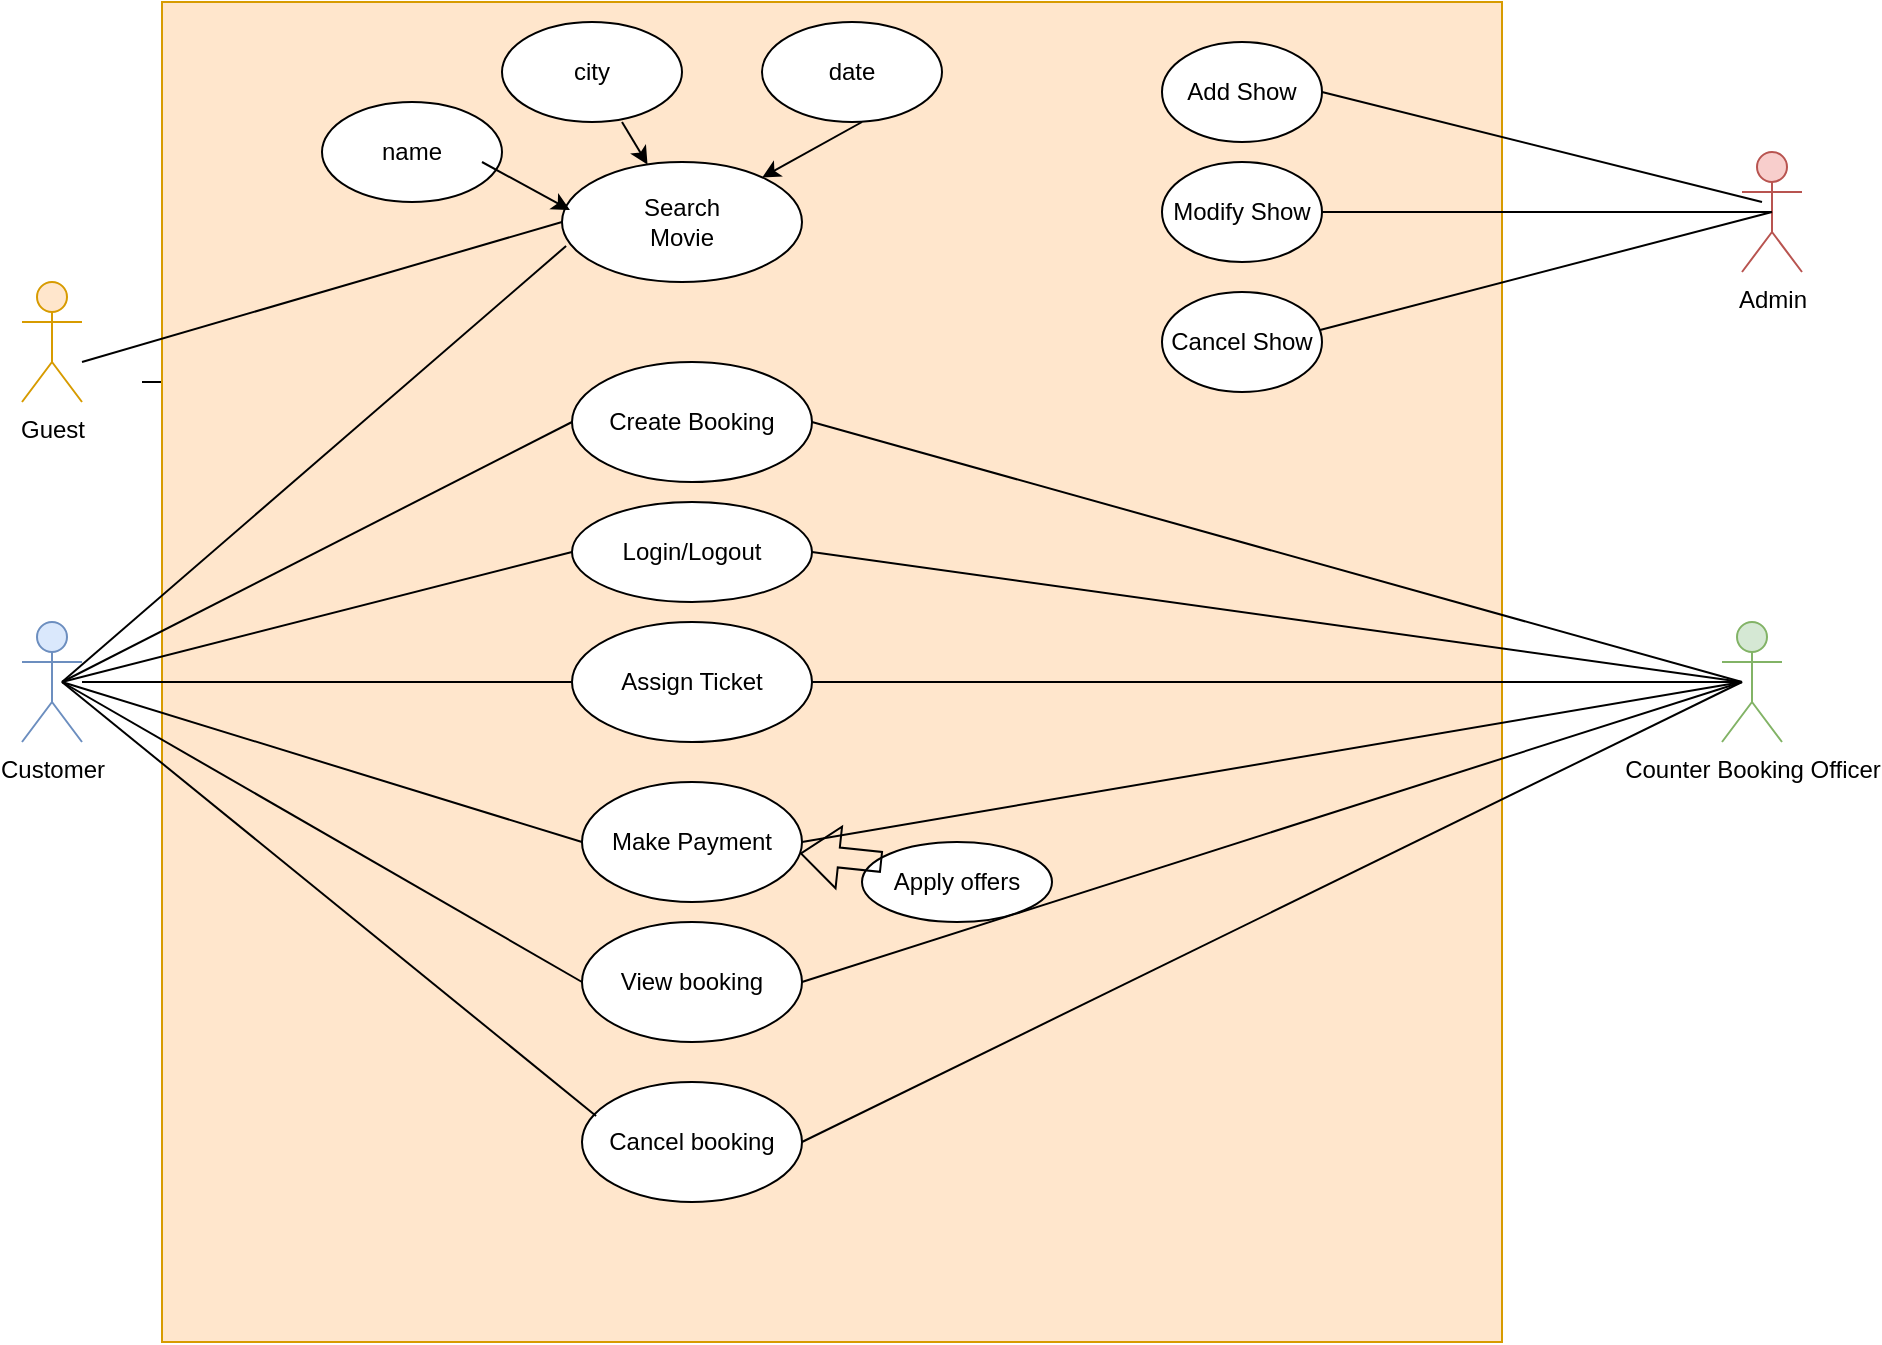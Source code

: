 <mxfile version="22.1.11" type="device">
  <diagram name="Page-1" id="BKesMf7PSp8_XFWbzmrM">
    <mxGraphModel dx="1306" dy="723" grid="1" gridSize="10" guides="1" tooltips="1" connect="1" arrows="1" fold="1" page="1" pageScale="1" pageWidth="850" pageHeight="1100" math="0" shadow="0">
      <root>
        <mxCell id="0" />
        <mxCell id="1" parent="0" />
        <mxCell id="eANUDJVNUcelhl3wocHP-28" value="" style="edgeStyle=orthogonalEdgeStyle;rounded=0;orthogonalLoop=1;jettySize=auto;html=1;" edge="1" parent="1">
          <mxGeometry relative="1" as="geometry">
            <mxPoint x="80" y="190" as="sourcePoint" />
            <mxPoint x="320" y="130" as="targetPoint" />
            <Array as="points">
              <mxPoint x="100" y="190" />
              <mxPoint x="100" y="130" />
            </Array>
          </mxGeometry>
        </mxCell>
        <mxCell id="eANUDJVNUcelhl3wocHP-1" value="Guest" style="shape=umlActor;verticalLabelPosition=bottom;verticalAlign=top;html=1;outlineConnect=0;fillColor=#ffe6cc;strokeColor=#d79b00;" vertex="1" parent="1">
          <mxGeometry x="20" y="140" width="30" height="60" as="geometry" />
        </mxCell>
        <mxCell id="eANUDJVNUcelhl3wocHP-4" value="" style="whiteSpace=wrap;html=1;aspect=fixed;fillColor=#ffe6cc;strokeColor=#d79b00;" vertex="1" parent="1">
          <mxGeometry x="90" width="670" height="670" as="geometry" />
        </mxCell>
        <mxCell id="eANUDJVNUcelhl3wocHP-2" value="Customer" style="shape=umlActor;verticalLabelPosition=bottom;verticalAlign=top;html=1;outlineConnect=0;fillColor=#dae8fc;strokeColor=#6c8ebf;" vertex="1" parent="1">
          <mxGeometry x="20" y="310" width="30" height="60" as="geometry" />
        </mxCell>
        <mxCell id="eANUDJVNUcelhl3wocHP-5" value="Search&lt;br&gt;Movie" style="ellipse;whiteSpace=wrap;html=1;" vertex="1" parent="1">
          <mxGeometry x="290" y="80" width="120" height="60" as="geometry" />
        </mxCell>
        <mxCell id="eANUDJVNUcelhl3wocHP-6" value="name" style="ellipse;whiteSpace=wrap;html=1;" vertex="1" parent="1">
          <mxGeometry x="170" y="50" width="90" height="50" as="geometry" />
        </mxCell>
        <mxCell id="eANUDJVNUcelhl3wocHP-7" value="city" style="ellipse;whiteSpace=wrap;html=1;" vertex="1" parent="1">
          <mxGeometry x="260" y="10" width="90" height="50" as="geometry" />
        </mxCell>
        <mxCell id="eANUDJVNUcelhl3wocHP-8" value="date" style="ellipse;whiteSpace=wrap;html=1;" vertex="1" parent="1">
          <mxGeometry x="390" y="10" width="90" height="50" as="geometry" />
        </mxCell>
        <mxCell id="eANUDJVNUcelhl3wocHP-9" value="" style="endArrow=classic;html=1;rounded=0;entryX=0.033;entryY=0.4;entryDx=0;entryDy=0;entryPerimeter=0;" edge="1" parent="1" target="eANUDJVNUcelhl3wocHP-5">
          <mxGeometry width="50" height="50" relative="1" as="geometry">
            <mxPoint x="250" y="80" as="sourcePoint" />
            <mxPoint x="300" y="30" as="targetPoint" />
          </mxGeometry>
        </mxCell>
        <mxCell id="eANUDJVNUcelhl3wocHP-12" value="" style="endArrow=classic;html=1;rounded=0;" edge="1" parent="1" target="eANUDJVNUcelhl3wocHP-5">
          <mxGeometry width="50" height="50" relative="1" as="geometry">
            <mxPoint x="320" y="60" as="sourcePoint" />
            <mxPoint x="370" y="10" as="targetPoint" />
          </mxGeometry>
        </mxCell>
        <mxCell id="eANUDJVNUcelhl3wocHP-13" value="" style="endArrow=classic;html=1;rounded=0;" edge="1" parent="1" target="eANUDJVNUcelhl3wocHP-5">
          <mxGeometry width="50" height="50" relative="1" as="geometry">
            <mxPoint x="440" y="60" as="sourcePoint" />
            <mxPoint x="490" y="10" as="targetPoint" />
          </mxGeometry>
        </mxCell>
        <mxCell id="eANUDJVNUcelhl3wocHP-14" value="Create Booking" style="ellipse;whiteSpace=wrap;html=1;" vertex="1" parent="1">
          <mxGeometry x="295" y="180" width="120" height="60" as="geometry" />
        </mxCell>
        <mxCell id="eANUDJVNUcelhl3wocHP-15" value="Assign Ticket" style="ellipse;whiteSpace=wrap;html=1;" vertex="1" parent="1">
          <mxGeometry x="295" y="310" width="120" height="60" as="geometry" />
        </mxCell>
        <mxCell id="eANUDJVNUcelhl3wocHP-16" value="Apply offers" style="ellipse;whiteSpace=wrap;html=1;" vertex="1" parent="1">
          <mxGeometry x="440" y="420" width="95" height="40" as="geometry" />
        </mxCell>
        <mxCell id="eANUDJVNUcelhl3wocHP-17" value="Make Payment" style="ellipse;whiteSpace=wrap;html=1;" vertex="1" parent="1">
          <mxGeometry x="300" y="390" width="110" height="60" as="geometry" />
        </mxCell>
        <mxCell id="eANUDJVNUcelhl3wocHP-18" value="View booking" style="ellipse;whiteSpace=wrap;html=1;" vertex="1" parent="1">
          <mxGeometry x="300" y="460" width="110" height="60" as="geometry" />
        </mxCell>
        <mxCell id="eANUDJVNUcelhl3wocHP-19" value="Cancel booking" style="ellipse;whiteSpace=wrap;html=1;" vertex="1" parent="1">
          <mxGeometry x="300" y="540" width="110" height="60" as="geometry" />
        </mxCell>
        <mxCell id="eANUDJVNUcelhl3wocHP-20" value="Counter Booking Officer" style="shape=umlActor;verticalLabelPosition=bottom;verticalAlign=top;html=1;outlineConnect=0;fillColor=#d5e8d4;strokeColor=#82b366;" vertex="1" parent="1">
          <mxGeometry x="870" y="310" width="30" height="60" as="geometry" />
        </mxCell>
        <mxCell id="eANUDJVNUcelhl3wocHP-21" value="Admin" style="shape=umlActor;verticalLabelPosition=bottom;verticalAlign=top;html=1;outlineConnect=0;fillColor=#f8cecc;strokeColor=#b85450;" vertex="1" parent="1">
          <mxGeometry x="880" y="75" width="30" height="60" as="geometry" />
        </mxCell>
        <mxCell id="eANUDJVNUcelhl3wocHP-22" value="Add Show" style="ellipse;whiteSpace=wrap;html=1;" vertex="1" parent="1">
          <mxGeometry x="590" y="20" width="80" height="50" as="geometry" />
        </mxCell>
        <mxCell id="eANUDJVNUcelhl3wocHP-23" value="Modify Show" style="ellipse;whiteSpace=wrap;html=1;" vertex="1" parent="1">
          <mxGeometry x="590" y="80" width="80" height="50" as="geometry" />
        </mxCell>
        <mxCell id="eANUDJVNUcelhl3wocHP-24" value="Cancel Show" style="ellipse;whiteSpace=wrap;html=1;" vertex="1" parent="1">
          <mxGeometry x="590" y="145" width="80" height="50" as="geometry" />
        </mxCell>
        <mxCell id="eANUDJVNUcelhl3wocHP-39" value="" style="endArrow=none;html=1;rounded=0;entryX=0;entryY=0.5;entryDx=0;entryDy=0;" edge="1" parent="1" target="eANUDJVNUcelhl3wocHP-5">
          <mxGeometry width="50" height="50" relative="1" as="geometry">
            <mxPoint x="50" y="180" as="sourcePoint" />
            <mxPoint x="100" y="130" as="targetPoint" />
          </mxGeometry>
        </mxCell>
        <mxCell id="eANUDJVNUcelhl3wocHP-41" value="" style="endArrow=none;html=1;rounded=0;entryX=0;entryY=0.5;entryDx=0;entryDy=0;" edge="1" parent="1" target="eANUDJVNUcelhl3wocHP-14">
          <mxGeometry width="50" height="50" relative="1" as="geometry">
            <mxPoint x="40" y="340" as="sourcePoint" />
            <mxPoint x="90" y="290" as="targetPoint" />
          </mxGeometry>
        </mxCell>
        <mxCell id="eANUDJVNUcelhl3wocHP-42" value="" style="endArrow=none;html=1;rounded=0;entryX=0;entryY=0.5;entryDx=0;entryDy=0;" edge="1" parent="1" target="eANUDJVNUcelhl3wocHP-15">
          <mxGeometry width="50" height="50" relative="1" as="geometry">
            <mxPoint x="50" y="340" as="sourcePoint" />
            <mxPoint x="290" y="250" as="targetPoint" />
          </mxGeometry>
        </mxCell>
        <mxCell id="eANUDJVNUcelhl3wocHP-43" value="Login/Logout" style="ellipse;whiteSpace=wrap;html=1;" vertex="1" parent="1">
          <mxGeometry x="295" y="250" width="120" height="50" as="geometry" />
        </mxCell>
        <mxCell id="eANUDJVNUcelhl3wocHP-44" value="" style="endArrow=none;html=1;rounded=0;entryX=0;entryY=0.5;entryDx=0;entryDy=0;" edge="1" parent="1" target="eANUDJVNUcelhl3wocHP-43">
          <mxGeometry width="50" height="50" relative="1" as="geometry">
            <mxPoint x="40" y="340" as="sourcePoint" />
            <mxPoint x="90" y="290" as="targetPoint" />
          </mxGeometry>
        </mxCell>
        <mxCell id="eANUDJVNUcelhl3wocHP-45" value="" style="endArrow=none;html=1;rounded=0;entryX=0.017;entryY=0.7;entryDx=0;entryDy=0;entryPerimeter=0;" edge="1" parent="1" target="eANUDJVNUcelhl3wocHP-5">
          <mxGeometry width="50" height="50" relative="1" as="geometry">
            <mxPoint x="40" y="340" as="sourcePoint" />
            <mxPoint x="90" y="290" as="targetPoint" />
          </mxGeometry>
        </mxCell>
        <mxCell id="eANUDJVNUcelhl3wocHP-46" value="" style="endArrow=none;html=1;rounded=0;entryX=0;entryY=0.5;entryDx=0;entryDy=0;" edge="1" parent="1" target="eANUDJVNUcelhl3wocHP-17">
          <mxGeometry width="50" height="50" relative="1" as="geometry">
            <mxPoint x="40" y="340" as="sourcePoint" />
            <mxPoint x="90" y="290" as="targetPoint" />
          </mxGeometry>
        </mxCell>
        <mxCell id="eANUDJVNUcelhl3wocHP-47" value="" style="endArrow=none;html=1;rounded=0;entryX=0;entryY=0.5;entryDx=0;entryDy=0;" edge="1" parent="1" target="eANUDJVNUcelhl3wocHP-18">
          <mxGeometry width="50" height="50" relative="1" as="geometry">
            <mxPoint x="40" y="340" as="sourcePoint" />
            <mxPoint x="90" y="290" as="targetPoint" />
          </mxGeometry>
        </mxCell>
        <mxCell id="eANUDJVNUcelhl3wocHP-48" value="" style="endArrow=none;html=1;rounded=0;entryX=0.064;entryY=0.283;entryDx=0;entryDy=0;entryPerimeter=0;" edge="1" parent="1" target="eANUDJVNUcelhl3wocHP-19">
          <mxGeometry width="50" height="50" relative="1" as="geometry">
            <mxPoint x="40" y="340" as="sourcePoint" />
            <mxPoint x="310" y="500" as="targetPoint" />
          </mxGeometry>
        </mxCell>
        <mxCell id="eANUDJVNUcelhl3wocHP-49" value="" style="endArrow=none;html=1;rounded=0;exitX=1;exitY=0.5;exitDx=0;exitDy=0;" edge="1" parent="1" source="eANUDJVNUcelhl3wocHP-22">
          <mxGeometry width="50" height="50" relative="1" as="geometry">
            <mxPoint x="840" y="150" as="sourcePoint" />
            <mxPoint x="890" y="100" as="targetPoint" />
          </mxGeometry>
        </mxCell>
        <mxCell id="eANUDJVNUcelhl3wocHP-50" value="" style="endArrow=none;html=1;rounded=0;exitX=1;exitY=0.5;exitDx=0;exitDy=0;entryX=0.5;entryY=0.5;entryDx=0;entryDy=0;entryPerimeter=0;" edge="1" parent="1" source="eANUDJVNUcelhl3wocHP-23" target="eANUDJVNUcelhl3wocHP-21">
          <mxGeometry width="50" height="50" relative="1" as="geometry">
            <mxPoint x="680" y="55" as="sourcePoint" />
            <mxPoint x="900" y="110" as="targetPoint" />
          </mxGeometry>
        </mxCell>
        <mxCell id="eANUDJVNUcelhl3wocHP-51" value="" style="endArrow=none;html=1;rounded=0;exitX=0.988;exitY=0.38;exitDx=0;exitDy=0;entryX=0.5;entryY=0.5;entryDx=0;entryDy=0;entryPerimeter=0;exitPerimeter=0;" edge="1" parent="1" source="eANUDJVNUcelhl3wocHP-24" target="eANUDJVNUcelhl3wocHP-21">
          <mxGeometry width="50" height="50" relative="1" as="geometry">
            <mxPoint x="680" y="115" as="sourcePoint" />
            <mxPoint x="905" y="115" as="targetPoint" />
          </mxGeometry>
        </mxCell>
        <mxCell id="eANUDJVNUcelhl3wocHP-52" value="" style="endArrow=none;html=1;rounded=0;entryX=1;entryY=0.5;entryDx=0;entryDy=0;" edge="1" parent="1" target="eANUDJVNUcelhl3wocHP-14">
          <mxGeometry width="50" height="50" relative="1" as="geometry">
            <mxPoint x="880" y="340" as="sourcePoint" />
            <mxPoint x="930" y="290" as="targetPoint" />
          </mxGeometry>
        </mxCell>
        <mxCell id="eANUDJVNUcelhl3wocHP-53" value="" style="endArrow=none;html=1;rounded=0;entryX=1;entryY=0.5;entryDx=0;entryDy=0;" edge="1" parent="1" target="eANUDJVNUcelhl3wocHP-43">
          <mxGeometry width="50" height="50" relative="1" as="geometry">
            <mxPoint x="880" y="340" as="sourcePoint" />
            <mxPoint x="425" y="220" as="targetPoint" />
          </mxGeometry>
        </mxCell>
        <mxCell id="eANUDJVNUcelhl3wocHP-54" value="" style="endArrow=none;html=1;rounded=0;entryX=1;entryY=0.5;entryDx=0;entryDy=0;" edge="1" parent="1" target="eANUDJVNUcelhl3wocHP-15">
          <mxGeometry width="50" height="50" relative="1" as="geometry">
            <mxPoint x="880" y="340" as="sourcePoint" />
            <mxPoint x="425" y="285" as="targetPoint" />
          </mxGeometry>
        </mxCell>
        <mxCell id="eANUDJVNUcelhl3wocHP-55" value="" style="endArrow=none;html=1;rounded=0;entryX=1;entryY=0.5;entryDx=0;entryDy=0;" edge="1" parent="1" target="eANUDJVNUcelhl3wocHP-17">
          <mxGeometry width="50" height="50" relative="1" as="geometry">
            <mxPoint x="880" y="340" as="sourcePoint" />
            <mxPoint x="425" y="350" as="targetPoint" />
          </mxGeometry>
        </mxCell>
        <mxCell id="eANUDJVNUcelhl3wocHP-56" value="" style="endArrow=none;html=1;rounded=0;exitX=1;exitY=0.5;exitDx=0;exitDy=0;" edge="1" parent="1" source="eANUDJVNUcelhl3wocHP-18">
          <mxGeometry width="50" height="50" relative="1" as="geometry">
            <mxPoint x="830" y="390" as="sourcePoint" />
            <mxPoint x="880" y="340" as="targetPoint" />
          </mxGeometry>
        </mxCell>
        <mxCell id="eANUDJVNUcelhl3wocHP-57" value="" style="endArrow=none;html=1;rounded=0;exitX=1;exitY=0.5;exitDx=0;exitDy=0;" edge="1" parent="1" source="eANUDJVNUcelhl3wocHP-19">
          <mxGeometry width="50" height="50" relative="1" as="geometry">
            <mxPoint x="420" y="500" as="sourcePoint" />
            <mxPoint x="880" y="340" as="targetPoint" />
          </mxGeometry>
        </mxCell>
        <mxCell id="eANUDJVNUcelhl3wocHP-61" value="" style="shape=flexArrow;endArrow=classic;html=1;rounded=0;" edge="1" parent="1" target="eANUDJVNUcelhl3wocHP-17">
          <mxGeometry width="50" height="50" relative="1" as="geometry">
            <mxPoint x="450" y="430" as="sourcePoint" />
            <mxPoint x="500" y="380" as="targetPoint" />
          </mxGeometry>
        </mxCell>
      </root>
    </mxGraphModel>
  </diagram>
</mxfile>
